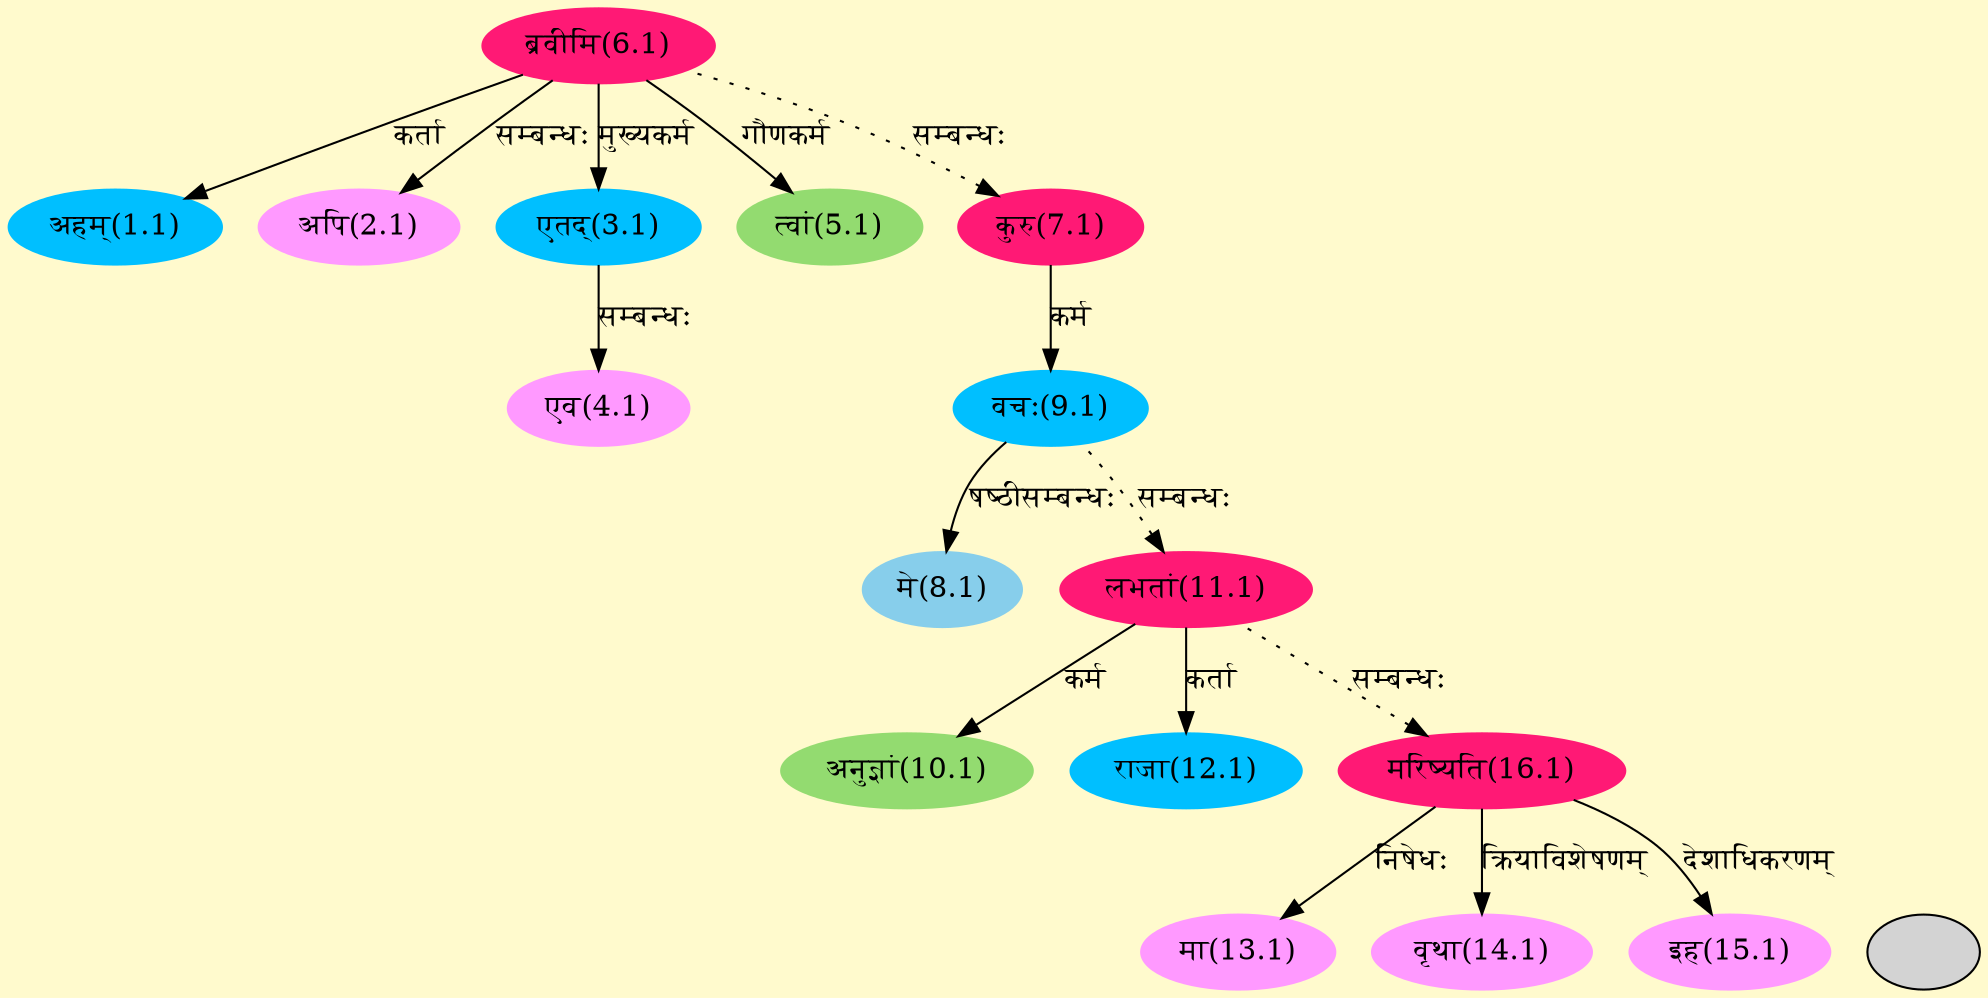 digraph G{
rankdir=BT;
 compound=true;
 bgcolor="lemonchiffon1";
Node1_1 [style=filled, color="#00BFFF" label = "अहम्(1.1)"]
Node6_1 [style=filled, color="#FF1975" label = "ब्रवीमि(6.1)"]
Node2_1 [style=filled, color="#FF99FF" label = "अपि(2.1)"]
Node3_1 [style=filled, color="#00BFFF" label = "एतद्(3.1)"]
Node4_1 [style=filled, color="#FF99FF" label = "एव(4.1)"]
Node5_1 [style=filled, color="#93DB70" label = "त्वां(5.1)"]
Node7_1 [style=filled, color="#FF1975" label = "कुरु(7.1)"]
Node0 [style=filled, color="" label = ""]
Node8_1 [style=filled, color="#87CEEB" label = "मे(8.1)"]
Node9_1 [style=filled, color="#00BFFF" label = "वचः(9.1)"]
Node10_1 [style=filled, color="#93DB70" label = "अनुज्ञां(10.1)"]
Node11_1 [style=filled, color="#FF1975" label = "लभतां(11.1)"]
Node12_1 [style=filled, color="#00BFFF" label = "राजा(12.1)"]
Node13_1 [style=filled, color="#FF99FF" label = "मा(13.1)"]
Node16_1 [style=filled, color="#FF1975" label = "मरिष्यति(16.1)"]
Node14_1 [style=filled, color="#FF99FF" label = "वृथा(14.1)"]
Node15_1 [style=filled, color="#FF99FF" label = "इह(15.1)"]
/* Start of Relations section */

Node1_1 -> Node6_1 [  label="कर्ता"  dir="back" ]
Node2_1 -> Node6_1 [  label="सम्बन्धः"  dir="back" ]
Node3_1 -> Node6_1 [  label="मुख्यकर्म"  dir="back" ]
Node4_1 -> Node3_1 [  label="सम्बन्धः"  dir="back" ]
Node5_1 -> Node6_1 [  label="गौणकर्म"  dir="back" ]
Node7_1 -> Node6_1 [ style=dotted label="सम्बन्धः"  dir="back" ]
Node8_1 -> Node9_1 [  label="षष्ठीसम्बन्धः"  dir="back" ]
Node9_1 -> Node7_1 [  label="कर्म"  dir="back" ]
Node10_1 -> Node11_1 [  label="कर्म"  dir="back" ]
Node11_1 -> Node9_1 [ style=dotted label="सम्बन्धः"  dir="back" ]
Node12_1 -> Node11_1 [  label="कर्ता"  dir="back" ]
Node13_1 -> Node16_1 [  label="निषेधः"  dir="back" ]
Node14_1 -> Node16_1 [  label="क्रियाविशेषणम्"  dir="back" ]
Node15_1 -> Node16_1 [  label="देशाधिकरणम्"  dir="back" ]
Node16_1 -> Node11_1 [ style=dotted label="सम्बन्धः"  dir="back" ]
}
